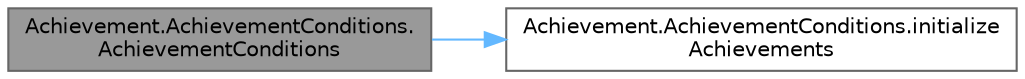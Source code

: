 digraph "Achievement.AchievementConditions.AchievementConditions"
{
 // LATEX_PDF_SIZE
  bgcolor="transparent";
  edge [fontname=Helvetica,fontsize=10,labelfontname=Helvetica,labelfontsize=10];
  node [fontname=Helvetica,fontsize=10,shape=box,height=0.2,width=0.4];
  rankdir="LR";
  Node1 [id="Node000001",label="Achievement.AchievementConditions.\lAchievementConditions",height=0.2,width=0.4,color="gray40", fillcolor="grey60", style="filled", fontcolor="black",tooltip=" "];
  Node1 -> Node2 [id="edge1_Node000001_Node000002",color="steelblue1",style="solid",tooltip=" "];
  Node2 [id="Node000002",label="Achievement.AchievementConditions.initialize\lAchievements",height=0.2,width=0.4,color="grey40", fillcolor="white", style="filled",URL="$class_achievement_1_1_achievement_conditions.html#ae1ae69492586e57b5f4cef86dd243968",tooltip=" "];
}
